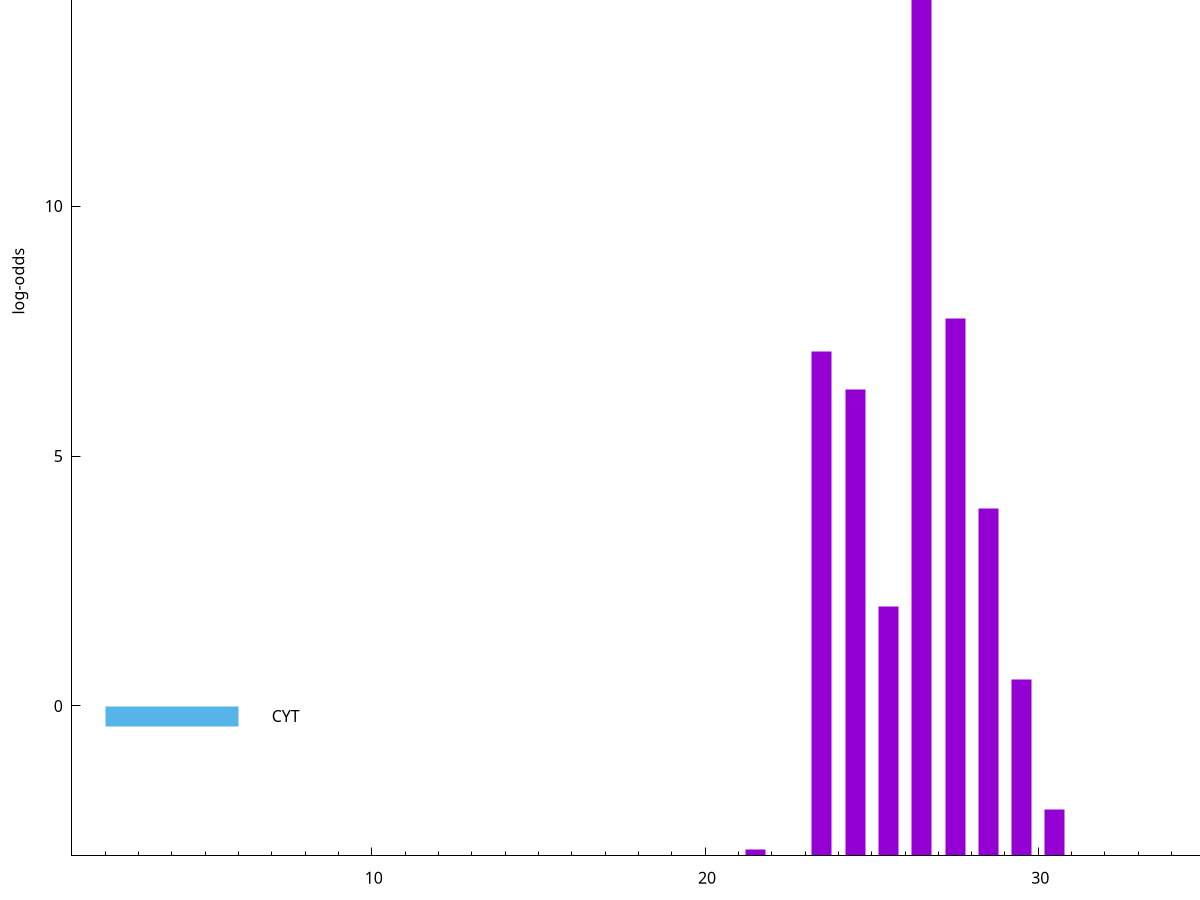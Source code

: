 set title "LipoP predictions for SRR4065678.gff"
set size 2., 1.4
set xrange [1:70] 
set mxtics 10
set yrange [-3:20]
set y2range [0:23]
set ylabel "log-odds"
set term postscript eps color solid "Helvetica" 30
set output "SRR4065678.gff2.eps"
set arrow from 2,16.8642 to 6,16.8642 nohead lt 1 lw 20
set label "SpI" at 7,16.8642
set arrow from 2,-0.200913 to 6,-0.200913 nohead lt 3 lw 20
set label "CYT" at 7,-0.200913
set arrow from 2,16.8642 to 6,16.8642 nohead lt 1 lw 20
set label "SpI" at 7,16.8642
# NOTE: The scores below are the log-odds scores with the threshold
# NOTE: subtracted (a hack to make gnuplot make the histogram all
# NOTE: look nice).
plot "-" axes x1y2 title "" with impulses lt 1 lw 20
26.500000 19.858700
27.500000 10.757900
23.500000 10.089830
24.500000 9.332790
28.500000 6.956320
25.500000 4.992380
29.500000 3.529591
30.500000 0.926230
21.500000 0.136310
e
exit
